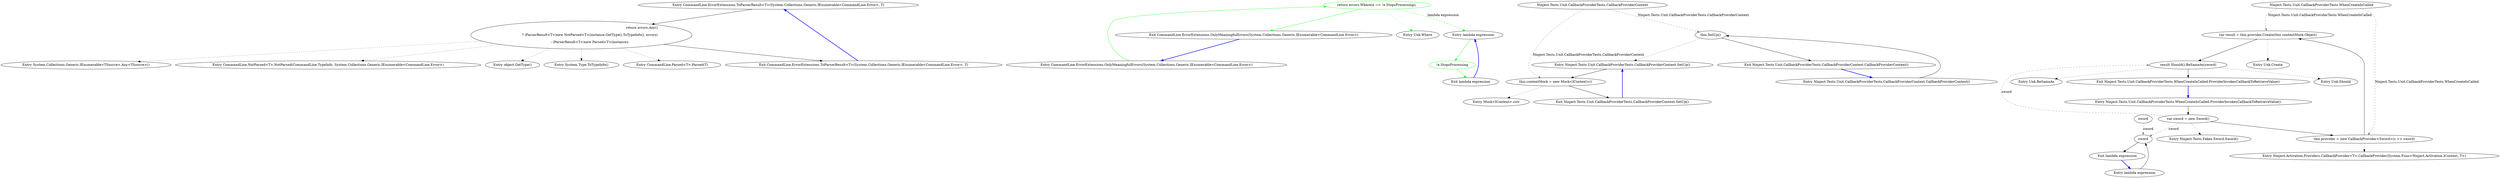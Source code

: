 digraph  {
n0 [label="Entry CommandLine.ErrorExtensions.ToParserResult<T>(System.Collections.Generic.IEnumerable<CommandLine.Error>, T)", span="10-10", cluster="CommandLine.ErrorExtensions.ToParserResult<T>(System.Collections.Generic.IEnumerable<CommandLine.Error>, T)"];
n1 [label="return errors.Any()\r\n                ? (ParserResult<T>)new NotParsed<T>(instance.GetType().ToTypeInfo(), errors)\r\n                : (ParserResult<T>)new Parsed<T>(instance);", span="12-14", cluster="CommandLine.ErrorExtensions.ToParserResult<T>(System.Collections.Generic.IEnumerable<CommandLine.Error>, T)"];
n2 [label="Exit CommandLine.ErrorExtensions.ToParserResult<T>(System.Collections.Generic.IEnumerable<CommandLine.Error>, T)", span="10-10", cluster="CommandLine.ErrorExtensions.ToParserResult<T>(System.Collections.Generic.IEnumerable<CommandLine.Error>, T)"];
n3 [label="Entry System.Collections.Generic.IEnumerable<TSource>.Any<TSource>()", span="0-0", cluster="System.Collections.Generic.IEnumerable<TSource>.Any<TSource>()"];
n4 [label="Entry CommandLine.NotParsed<T>.NotParsed(CommandLine.TypeInfo, System.Collections.Generic.IEnumerable<CommandLine.Error>)", span="163-163", cluster="CommandLine.NotParsed<T>.NotParsed(CommandLine.TypeInfo, System.Collections.Generic.IEnumerable<CommandLine.Error>)"];
n5 [label="Entry object.GetType()", span="0-0", cluster="object.GetType()"];
n6 [label="Entry System.Type.ToTypeInfo()", span="174-174", cluster="System.Type.ToTypeInfo()"];
n7 [label="Entry CommandLine.Parsed<T>.Parsed(T)", span="100-100", cluster="CommandLine.Parsed<T>.Parsed(T)"];
d9 [label="return errors.Where(e => !e.StopsProcessing);", span="19-19", cluster="CommandLine.ErrorExtensions.OnlyMeaningfulErrors(System.Collections.Generic.IEnumerable<CommandLine.Error>)", color=green, community=0];
d8 [label="Entry CommandLine.ErrorExtensions.OnlyMeaningfulErrors(System.Collections.Generic.IEnumerable<CommandLine.Error>)", span="17-17", cluster="CommandLine.ErrorExtensions.OnlyMeaningfulErrors(System.Collections.Generic.IEnumerable<CommandLine.Error>)"];
d10 [label="Exit CommandLine.ErrorExtensions.OnlyMeaningfulErrors(System.Collections.Generic.IEnumerable<CommandLine.Error>)", span="17-17", cluster="CommandLine.ErrorExtensions.OnlyMeaningfulErrors(System.Collections.Generic.IEnumerable<CommandLine.Error>)"];
d11 [label="Entry Unk.Where", span="", cluster="Unk.Where"];
d12 [label="Entry lambda expression", span="19-19", cluster="lambda expression"];
d13 [label="!e.StopsProcessing", span="19-19", cluster="lambda expression", color=green, community=0];
d14 [label="Exit lambda expression", span="19-19", cluster="lambda expression"];
m0_3 [label="Entry Ninject.Tests.Unit.CallbackProviderTests.CallbackProviderContext.SetUp()", span="20-20", cluster="Ninject.Tests.Unit.CallbackProviderTests.CallbackProviderContext.SetUp()", file="HelpText.cs"];
m0_4 [label="this.contextMock = new Mock<IContext>()", span="22-22", cluster="Ninject.Tests.Unit.CallbackProviderTests.CallbackProviderContext.SetUp()", file="HelpText.cs"];
m0_5 [label="Exit Ninject.Tests.Unit.CallbackProviderTests.CallbackProviderContext.SetUp()", span="20-20", cluster="Ninject.Tests.Unit.CallbackProviderTests.CallbackProviderContext.SetUp()", file="HelpText.cs"];
m0_15 [label="Entry Unk.Create", span="", cluster="Unk.Create", file="HelpText.cs"];
m0_17 [label="Entry Unk.BeSameAs", span="", cluster="Unk.BeSameAs", file="HelpText.cs"];
m0_13 [label="Entry Ninject.Tests.Fakes.Sword.Sword()", span="4-4", cluster="Ninject.Tests.Fakes.Sword.Sword()", file="HelpText.cs"];
m0_7 [label="Entry Ninject.Tests.Unit.CallbackProviderTests.WhenCreateIsCalled.ProviderInvokesCallbackToRetrieveValue()", span="29-29", cluster="Ninject.Tests.Unit.CallbackProviderTests.WhenCreateIsCalled.ProviderInvokesCallbackToRetrieveValue()", file="HelpText.cs"];
m0_8 [label="var sword = new Sword()", span="31-31", cluster="Ninject.Tests.Unit.CallbackProviderTests.WhenCreateIsCalled.ProviderInvokesCallbackToRetrieveValue()", file="HelpText.cs"];
m0_9 [label="this.provider = new CallbackProvider<Sword>(c => sword)", span="32-32", cluster="Ninject.Tests.Unit.CallbackProviderTests.WhenCreateIsCalled.ProviderInvokesCallbackToRetrieveValue()", file="HelpText.cs"];
m0_11 [label="result.Should().BeSameAs(sword)", span="36-36", cluster="Ninject.Tests.Unit.CallbackProviderTests.WhenCreateIsCalled.ProviderInvokesCallbackToRetrieveValue()", file="HelpText.cs"];
m0_10 [label="var result = this.provider.Create(this.contextMock.Object)", span="34-34", cluster="Ninject.Tests.Unit.CallbackProviderTests.WhenCreateIsCalled.ProviderInvokesCallbackToRetrieveValue()", file="HelpText.cs"];
m0_12 [label="Exit Ninject.Tests.Unit.CallbackProviderTests.WhenCreateIsCalled.ProviderInvokesCallbackToRetrieveValue()", span="29-29", cluster="Ninject.Tests.Unit.CallbackProviderTests.WhenCreateIsCalled.ProviderInvokesCallbackToRetrieveValue()", file="HelpText.cs"];
m0_0 [label="Entry Ninject.Tests.Unit.CallbackProviderTests.CallbackProviderContext.CallbackProviderContext()", span="15-15", cluster="Ninject.Tests.Unit.CallbackProviderTests.CallbackProviderContext.CallbackProviderContext()", file="HelpText.cs"];
m0_1 [label="this.SetUp()", span="17-17", cluster="Ninject.Tests.Unit.CallbackProviderTests.CallbackProviderContext.CallbackProviderContext()", file="HelpText.cs"];
m0_2 [label="Exit Ninject.Tests.Unit.CallbackProviderTests.CallbackProviderContext.CallbackProviderContext()", span="15-15", cluster="Ninject.Tests.Unit.CallbackProviderTests.CallbackProviderContext.CallbackProviderContext()", file="HelpText.cs"];
m0_6 [label="Entry Mock<IContext>.cstr", span="", cluster="Mock<IContext>.cstr", file="HelpText.cs"];
m0_18 [label="Entry lambda expression", span="32-32", cluster="lambda expression", file="HelpText.cs"];
m0_19 [label=sword, span="32-32", cluster="lambda expression", file="HelpText.cs"];
m0_20 [label="Exit lambda expression", span="32-32", cluster="lambda expression", file="HelpText.cs"];
m0_14 [label="Entry Ninject.Activation.Providers.CallbackProvider<T>.CallbackProvider(System.Func<Ninject.Activation.IContext, T>)", span="23-23", cluster="Ninject.Activation.Providers.CallbackProvider<T>.CallbackProvider(System.Func<Ninject.Activation.IContext, T>)", file="HelpText.cs"];
m0_16 [label="Entry Unk.Should", span="", cluster="Unk.Should", file="HelpText.cs"];
m0_21 [label="Ninject.Tests.Unit.CallbackProviderTests.CallbackProviderContext", span="", file="HelpText.cs"];
m0_22 [label="Ninject.Tests.Unit.CallbackProviderTests.WhenCreateIsCalled", span="", file="HelpText.cs"];
m0_23 [label=sword, span="", file="HelpText.cs"];
n0 -> n1  [key=0, style=solid];
n1 -> n2  [key=0, style=solid];
n1 -> n3  [key=2, style=dotted];
n1 -> n4  [key=2, style=dotted];
n1 -> n5  [key=2, style=dotted];
n1 -> n6  [key=2, style=dotted];
n1 -> n7  [key=2, style=dotted];
n2 -> n0  [key=0, style=bold, color=blue];
d9 -> d10  [key=0, style=solid, color=green];
d9 -> d11  [key=2, style=dotted, color=green];
d9 -> d12  [key=1, style=dashed, color=green, label="lambda expression"];
d8 -> d9  [key=0, style=solid, color=green];
d10 -> d8  [key=0, style=bold, color=blue];
d12 -> d13  [key=0, style=solid, color=green];
d13 -> d14  [key=0, style=solid, color=green];
d14 -> d12  [key=0, style=bold, color=blue];
m0_3 -> m0_4  [key=0, style=solid];
m0_4 -> m0_5  [key=0, style=solid];
m0_4 -> m0_6  [key=2, style=dotted];
m0_5 -> m0_3  [key=0, style=bold, color=blue];
m0_7 -> m0_8  [key=0, style=solid];
m0_8 -> m0_9  [key=0, style=solid];
m0_8 -> m0_13  [key=2, style=dotted];
m0_8 -> m0_19  [key=1, style=dashed, color=darkseagreen4, label=sword];
m0_8 -> m0_11  [key=1, style=dashed, color=darkseagreen4, label=sword];
m0_9 -> m0_10  [key=0, style=solid];
m0_9 -> m0_14  [key=2, style=dotted];
m0_11 -> m0_12  [key=0, style=solid];
m0_11 -> m0_16  [key=2, style=dotted];
m0_11 -> m0_17  [key=2, style=dotted];
m0_10 -> m0_11  [key=0, style=solid];
m0_10 -> m0_15  [key=2, style=dotted];
m0_12 -> m0_7  [key=0, style=bold, color=blue];
m0_0 -> m0_1  [key=0, style=solid];
m0_1 -> m0_2  [key=0, style=solid];
m0_1 -> m0_3  [key=2, style=dotted];
m0_2 -> m0_0  [key=0, style=bold, color=blue];
m0_18 -> m0_19  [key=0, style=solid];
m0_19 -> m0_20  [key=0, style=solid];
m0_20 -> m0_18  [key=0, style=bold, color=blue];
m0_21 -> m0_1  [key=1, style=dashed, color=darkseagreen4, label="Ninject.Tests.Unit.CallbackProviderTests.CallbackProviderContext"];
m0_21 -> m0_4  [key=1, style=dashed, color=darkseagreen4, label="Ninject.Tests.Unit.CallbackProviderTests.CallbackProviderContext"];
m0_22 -> m0_9  [key=1, style=dashed, color=darkseagreen4, label="Ninject.Tests.Unit.CallbackProviderTests.WhenCreateIsCalled"];
m0_22 -> m0_10  [key=1, style=dashed, color=darkseagreen4, label="Ninject.Tests.Unit.CallbackProviderTests.WhenCreateIsCalled"];
m0_23 -> m0_19  [key=1, style=dashed, color=darkseagreen4, label=sword];
}
